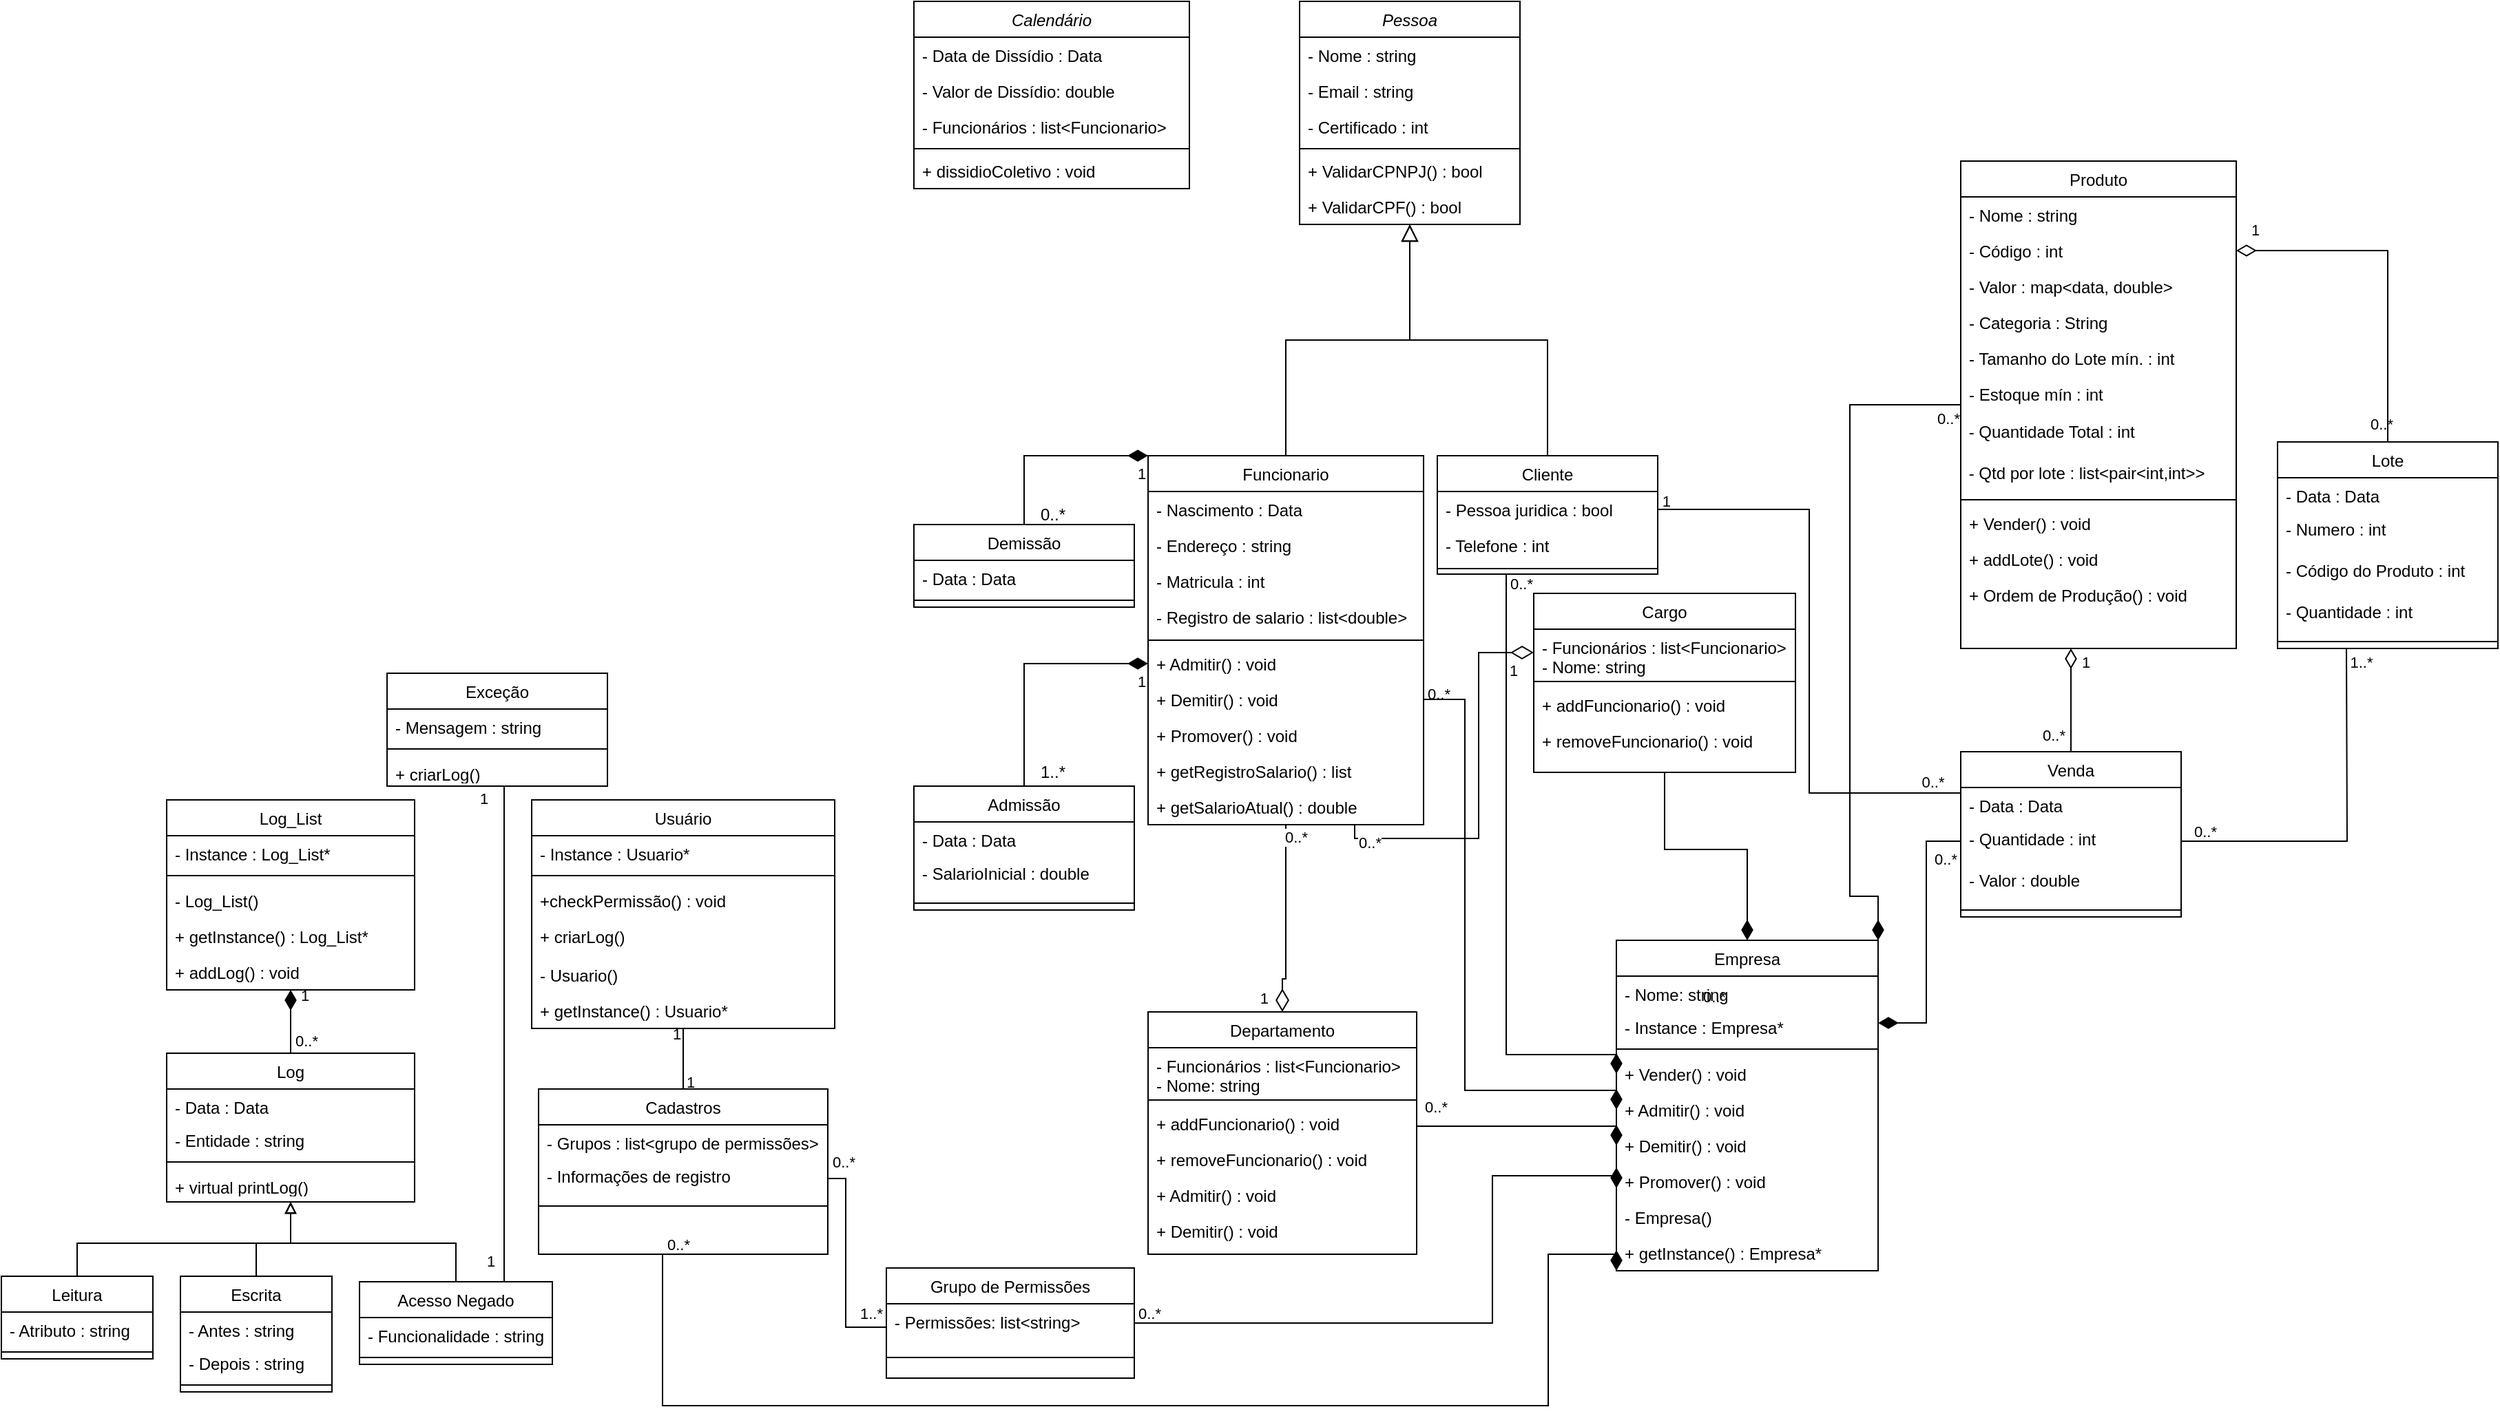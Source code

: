 <mxfile version="20.4.1" type="github">
  <diagram id="C5RBs43oDa-KdzZeNtuy" name="Page-1">
    <mxGraphModel dx="1173" dy="635" grid="1" gridSize="10" guides="1" tooltips="1" connect="1" arrows="1" fold="1" page="1" pageScale="1" pageWidth="1900" pageHeight="1169" math="0" shadow="0">
      <root>
        <mxCell id="WIyWlLk6GJQsqaUBKTNV-0" />
        <mxCell id="WIyWlLk6GJQsqaUBKTNV-1" parent="WIyWlLk6GJQsqaUBKTNV-0" />
        <mxCell id="oOCzSW_UTQTpbfUNsKzi-25" value="Pessoa" style="swimlane;fontStyle=2;align=center;verticalAlign=top;childLayout=stackLayout;horizontal=1;startSize=26;horizontalStack=0;resizeParent=1;resizeLast=0;collapsible=1;marginBottom=0;rounded=0;shadow=0;strokeWidth=1;" parent="WIyWlLk6GJQsqaUBKTNV-1" vertex="1">
          <mxGeometry x="952.5" y="50" width="160" height="162" as="geometry">
            <mxRectangle x="230" y="140" width="160" height="26" as="alternateBounds" />
          </mxGeometry>
        </mxCell>
        <mxCell id="oOCzSW_UTQTpbfUNsKzi-26" value="- Nome : string" style="text;align=left;verticalAlign=top;spacingLeft=4;spacingRight=4;overflow=hidden;rotatable=0;points=[[0,0.5],[1,0.5]];portConstraint=eastwest;" parent="oOCzSW_UTQTpbfUNsKzi-25" vertex="1">
          <mxGeometry y="26" width="160" height="26" as="geometry" />
        </mxCell>
        <mxCell id="oOCzSW_UTQTpbfUNsKzi-27" value="- Email : string" style="text;align=left;verticalAlign=top;spacingLeft=4;spacingRight=4;overflow=hidden;rotatable=0;points=[[0,0.5],[1,0.5]];portConstraint=eastwest;rounded=0;shadow=0;html=0;" parent="oOCzSW_UTQTpbfUNsKzi-25" vertex="1">
          <mxGeometry y="52" width="160" height="26" as="geometry" />
        </mxCell>
        <mxCell id="oOCzSW_UTQTpbfUNsKzi-50" value="- Certificado : int" style="text;align=left;verticalAlign=top;spacingLeft=4;spacingRight=4;overflow=hidden;rotatable=0;points=[[0,0.5],[1,0.5]];portConstraint=eastwest;rounded=0;shadow=0;html=0;" parent="oOCzSW_UTQTpbfUNsKzi-25" vertex="1">
          <mxGeometry y="78" width="160" height="26" as="geometry" />
        </mxCell>
        <mxCell id="oOCzSW_UTQTpbfUNsKzi-29" value="" style="line;html=1;strokeWidth=1;align=left;verticalAlign=middle;spacingTop=-1;spacingLeft=3;spacingRight=3;rotatable=0;labelPosition=right;points=[];portConstraint=eastwest;" parent="oOCzSW_UTQTpbfUNsKzi-25" vertex="1">
          <mxGeometry y="104" width="160" height="6" as="geometry" />
        </mxCell>
        <mxCell id="RAF2JQtJSOFyqMOcKw4j-1" value="+ ValidarCPNPJ() : bool" style="text;align=left;verticalAlign=top;spacingLeft=4;spacingRight=4;overflow=hidden;rotatable=0;points=[[0,0.5],[1,0.5]];portConstraint=eastwest;rounded=0;shadow=0;html=0;" parent="oOCzSW_UTQTpbfUNsKzi-25" vertex="1">
          <mxGeometry y="110" width="160" height="26" as="geometry" />
        </mxCell>
        <mxCell id="RAF2JQtJSOFyqMOcKw4j-0" value="+ ValidarCPF() : bool" style="text;align=left;verticalAlign=top;spacingLeft=4;spacingRight=4;overflow=hidden;rotatable=0;points=[[0,0.5],[1,0.5]];portConstraint=eastwest;rounded=0;shadow=0;html=0;" parent="oOCzSW_UTQTpbfUNsKzi-25" vertex="1">
          <mxGeometry y="136" width="160" height="26" as="geometry" />
        </mxCell>
        <mxCell id="oOCzSW_UTQTpbfUNsKzi-30" value="Funcionario" style="swimlane;fontStyle=0;align=center;verticalAlign=top;childLayout=stackLayout;horizontal=1;startSize=26;horizontalStack=0;resizeParent=1;resizeLast=0;collapsible=1;marginBottom=0;rounded=0;shadow=0;strokeWidth=1;" parent="WIyWlLk6GJQsqaUBKTNV-1" vertex="1">
          <mxGeometry x="842.5" y="380" width="200" height="268" as="geometry">
            <mxRectangle x="130" y="380" width="160" height="26" as="alternateBounds" />
          </mxGeometry>
        </mxCell>
        <mxCell id="oOCzSW_UTQTpbfUNsKzi-31" value="- Nascimento : Data" style="text;align=left;verticalAlign=top;spacingLeft=4;spacingRight=4;overflow=hidden;rotatable=0;points=[[0,0.5],[1,0.5]];portConstraint=eastwest;" parent="oOCzSW_UTQTpbfUNsKzi-30" vertex="1">
          <mxGeometry y="26" width="200" height="26" as="geometry" />
        </mxCell>
        <mxCell id="oOCzSW_UTQTpbfUNsKzi-32" value="- Endereço : string" style="text;align=left;verticalAlign=top;spacingLeft=4;spacingRight=4;overflow=hidden;rotatable=0;points=[[0,0.5],[1,0.5]];portConstraint=eastwest;rounded=0;shadow=0;html=0;" parent="oOCzSW_UTQTpbfUNsKzi-30" vertex="1">
          <mxGeometry y="52" width="200" height="26" as="geometry" />
        </mxCell>
        <mxCell id="oOCzSW_UTQTpbfUNsKzi-33" value="- Matricula : int" style="text;align=left;verticalAlign=top;spacingLeft=4;spacingRight=4;overflow=hidden;rotatable=0;points=[[0,0.5],[1,0.5]];portConstraint=eastwest;rounded=0;shadow=0;html=0;" parent="oOCzSW_UTQTpbfUNsKzi-30" vertex="1">
          <mxGeometry y="78" width="200" height="26" as="geometry" />
        </mxCell>
        <mxCell id="oOCzSW_UTQTpbfUNsKzi-34" value="- Registro de salario : list&lt;double&gt;" style="text;align=left;verticalAlign=top;spacingLeft=4;spacingRight=4;overflow=hidden;rotatable=0;points=[[0,0.5],[1,0.5]];portConstraint=eastwest;fontStyle=0" parent="oOCzSW_UTQTpbfUNsKzi-30" vertex="1">
          <mxGeometry y="104" width="200" height="26" as="geometry" />
        </mxCell>
        <mxCell id="oOCzSW_UTQTpbfUNsKzi-35" value="" style="line;html=1;strokeWidth=1;align=left;verticalAlign=middle;spacingTop=-1;spacingLeft=3;spacingRight=3;rotatable=0;labelPosition=right;points=[];portConstraint=eastwest;" parent="oOCzSW_UTQTpbfUNsKzi-30" vertex="1">
          <mxGeometry y="130" width="200" height="8" as="geometry" />
        </mxCell>
        <mxCell id="RAF2JQtJSOFyqMOcKw4j-2" value="+ Admitir() : void" style="text;align=left;verticalAlign=top;spacingLeft=4;spacingRight=4;overflow=hidden;rotatable=0;points=[[0,0.5],[1,0.5]];portConstraint=eastwest;" parent="oOCzSW_UTQTpbfUNsKzi-30" vertex="1">
          <mxGeometry y="138" width="200" height="26" as="geometry" />
        </mxCell>
        <mxCell id="RAF2JQtJSOFyqMOcKw4j-3" value="+ Demitir() : void" style="text;align=left;verticalAlign=top;spacingLeft=4;spacingRight=4;overflow=hidden;rotatable=0;points=[[0,0.5],[1,0.5]];portConstraint=eastwest;rounded=0;shadow=0;html=0;" parent="oOCzSW_UTQTpbfUNsKzi-30" vertex="1">
          <mxGeometry y="164" width="200" height="26" as="geometry" />
        </mxCell>
        <mxCell id="RAF2JQtJSOFyqMOcKw4j-4" value="+ Promover() : void" style="text;align=left;verticalAlign=top;spacingLeft=4;spacingRight=4;overflow=hidden;rotatable=0;points=[[0,0.5],[1,0.5]];portConstraint=eastwest;rounded=0;shadow=0;html=0;" parent="oOCzSW_UTQTpbfUNsKzi-30" vertex="1">
          <mxGeometry y="190" width="200" height="26" as="geometry" />
        </mxCell>
        <mxCell id="RAF2JQtJSOFyqMOcKw4j-6" value="+ getRegistroSalario() : list" style="text;align=left;verticalAlign=top;spacingLeft=4;spacingRight=4;overflow=hidden;rotatable=0;points=[[0,0.5],[1,0.5]];portConstraint=eastwest;fontStyle=0" parent="oOCzSW_UTQTpbfUNsKzi-30" vertex="1">
          <mxGeometry y="216" width="200" height="26" as="geometry" />
        </mxCell>
        <mxCell id="RAF2JQtJSOFyqMOcKw4j-5" value="+ getSalarioAtual() : double" style="text;align=left;verticalAlign=top;spacingLeft=4;spacingRight=4;overflow=hidden;rotatable=0;points=[[0,0.5],[1,0.5]];portConstraint=eastwest;fontStyle=0" parent="oOCzSW_UTQTpbfUNsKzi-30" vertex="1">
          <mxGeometry y="242" width="200" height="26" as="geometry" />
        </mxCell>
        <mxCell id="oOCzSW_UTQTpbfUNsKzi-36" value="" style="endArrow=block;endSize=10;endFill=0;shadow=0;strokeWidth=1;rounded=0;edgeStyle=elbowEdgeStyle;elbow=vertical;" parent="WIyWlLk6GJQsqaUBKTNV-1" source="oOCzSW_UTQTpbfUNsKzi-30" target="oOCzSW_UTQTpbfUNsKzi-25" edge="1">
          <mxGeometry width="160" relative="1" as="geometry">
            <mxPoint x="922.5" y="223" as="sourcePoint" />
            <mxPoint x="922.5" y="223" as="targetPoint" />
          </mxGeometry>
        </mxCell>
        <mxCell id="QEdlRoliwSxRggkisAc3-16" style="edgeStyle=orthogonalEdgeStyle;rounded=0;orthogonalLoop=1;jettySize=auto;html=1;endArrow=diamondThin;endFill=1;startSize=0;endSize=12;entryX=0;entryY=0.5;entryDx=0;entryDy=0;" parent="WIyWlLk6GJQsqaUBKTNV-1" source="oOCzSW_UTQTpbfUNsKzi-37" target="QEdlRoliwSxRggkisAc3-58" edge="1">
          <mxGeometry relative="1" as="geometry">
            <mxPoint x="1132.5" y="880" as="targetPoint" />
            <Array as="points">
              <mxPoint x="1102.5" y="815" />
            </Array>
          </mxGeometry>
        </mxCell>
        <mxCell id="oOCzSW_UTQTpbfUNsKzi-37" value="Cliente" style="swimlane;fontStyle=0;align=center;verticalAlign=top;childLayout=stackLayout;horizontal=1;startSize=26;horizontalStack=0;resizeParent=1;resizeLast=0;collapsible=1;marginBottom=0;rounded=0;shadow=0;strokeWidth=1;" parent="WIyWlLk6GJQsqaUBKTNV-1" vertex="1">
          <mxGeometry x="1052.5" y="380" width="160" height="86" as="geometry">
            <mxRectangle x="340" y="380" width="170" height="26" as="alternateBounds" />
          </mxGeometry>
        </mxCell>
        <mxCell id="oOCzSW_UTQTpbfUNsKzi-38" value="- Pessoa juridica : bool" style="text;align=left;verticalAlign=top;spacingLeft=4;spacingRight=4;overflow=hidden;rotatable=0;points=[[0,0.5],[1,0.5]];portConstraint=eastwest;" parent="oOCzSW_UTQTpbfUNsKzi-37" vertex="1">
          <mxGeometry y="26" width="160" height="26" as="geometry" />
        </mxCell>
        <mxCell id="oOCzSW_UTQTpbfUNsKzi-39" value="- Telefone : int" style="text;align=left;verticalAlign=top;spacingLeft=4;spacingRight=4;overflow=hidden;rotatable=0;points=[[0,0.5],[1,0.5]];portConstraint=eastwest;" parent="oOCzSW_UTQTpbfUNsKzi-37" vertex="1">
          <mxGeometry y="52" width="160" height="26" as="geometry" />
        </mxCell>
        <mxCell id="oOCzSW_UTQTpbfUNsKzi-40" value="" style="line;html=1;strokeWidth=1;align=left;verticalAlign=middle;spacingTop=-1;spacingLeft=3;spacingRight=3;rotatable=0;labelPosition=right;points=[];portConstraint=eastwest;" parent="oOCzSW_UTQTpbfUNsKzi-37" vertex="1">
          <mxGeometry y="78" width="160" height="8" as="geometry" />
        </mxCell>
        <mxCell id="oOCzSW_UTQTpbfUNsKzi-41" value="" style="endArrow=block;endSize=10;endFill=0;shadow=0;strokeWidth=1;rounded=0;edgeStyle=elbowEdgeStyle;elbow=vertical;" parent="WIyWlLk6GJQsqaUBKTNV-1" source="oOCzSW_UTQTpbfUNsKzi-37" target="oOCzSW_UTQTpbfUNsKzi-25" edge="1">
          <mxGeometry width="160" relative="1" as="geometry">
            <mxPoint x="932.5" y="393" as="sourcePoint" />
            <mxPoint x="1032.5" y="291" as="targetPoint" />
          </mxGeometry>
        </mxCell>
        <mxCell id="QEdlRoliwSxRggkisAc3-12" style="edgeStyle=orthogonalEdgeStyle;rounded=0;orthogonalLoop=1;jettySize=auto;html=1;entryX=0;entryY=0.5;entryDx=0;entryDy=0;endArrow=diamondThin;endFill=1;endSize=12;" parent="WIyWlLk6GJQsqaUBKTNV-1" source="oOCzSW_UTQTpbfUNsKzi-42" target="QEdlRoliwSxRggkisAc3-44" edge="1">
          <mxGeometry relative="1" as="geometry">
            <mxPoint x="1132.5" y="849" as="targetPoint" />
            <Array as="points">
              <mxPoint x="1082.5" y="867" />
              <mxPoint x="1082.5" y="867" />
            </Array>
          </mxGeometry>
        </mxCell>
        <mxCell id="oOCzSW_UTQTpbfUNsKzi-42" value="Departamento" style="swimlane;fontStyle=0;align=center;verticalAlign=top;childLayout=stackLayout;horizontal=1;startSize=26;horizontalStack=0;resizeParent=1;resizeLast=0;collapsible=1;marginBottom=0;rounded=0;shadow=0;strokeWidth=1;" parent="WIyWlLk6GJQsqaUBKTNV-1" vertex="1">
          <mxGeometry x="842.5" y="784" width="195" height="176" as="geometry">
            <mxRectangle x="550" y="140" width="160" height="26" as="alternateBounds" />
          </mxGeometry>
        </mxCell>
        <mxCell id="oOCzSW_UTQTpbfUNsKzi-43" value="- Funcionários : list&lt;Funcionario&gt;&#xa;- Nome: string" style="text;align=left;verticalAlign=top;spacingLeft=4;spacingRight=4;overflow=hidden;rotatable=0;points=[[0,0.5],[1,0.5]];portConstraint=eastwest;" parent="oOCzSW_UTQTpbfUNsKzi-42" vertex="1">
          <mxGeometry y="26" width="195" height="34" as="geometry" />
        </mxCell>
        <mxCell id="oOCzSW_UTQTpbfUNsKzi-44" value="" style="line;html=1;strokeWidth=1;align=left;verticalAlign=middle;spacingTop=-1;spacingLeft=3;spacingRight=3;rotatable=0;labelPosition=right;points=[];portConstraint=eastwest;" parent="oOCzSW_UTQTpbfUNsKzi-42" vertex="1">
          <mxGeometry y="60" width="195" height="8" as="geometry" />
        </mxCell>
        <mxCell id="RAF2JQtJSOFyqMOcKw4j-21" value="+ addFuncionario() : void" style="text;align=left;verticalAlign=top;spacingLeft=4;spacingRight=4;overflow=hidden;rotatable=0;points=[[0,0.5],[1,0.5]];portConstraint=eastwest;" parent="oOCzSW_UTQTpbfUNsKzi-42" vertex="1">
          <mxGeometry y="68" width="195" height="26" as="geometry" />
        </mxCell>
        <mxCell id="RAF2JQtJSOFyqMOcKw4j-22" value="+ removeFuncionario() : void" style="text;align=left;verticalAlign=top;spacingLeft=4;spacingRight=4;overflow=hidden;rotatable=0;points=[[0,0.5],[1,0.5]];portConstraint=eastwest;" parent="oOCzSW_UTQTpbfUNsKzi-42" vertex="1">
          <mxGeometry y="94" width="195" height="26" as="geometry" />
        </mxCell>
        <mxCell id="QEdlRoliwSxRggkisAc3-47" value="+ Admitir() : void" style="text;align=left;verticalAlign=top;spacingLeft=4;spacingRight=4;overflow=hidden;rotatable=0;points=[[0,0.5],[1,0.5]];portConstraint=eastwest;" parent="oOCzSW_UTQTpbfUNsKzi-42" vertex="1">
          <mxGeometry y="120" width="195" height="26" as="geometry" />
        </mxCell>
        <mxCell id="QEdlRoliwSxRggkisAc3-46" value="+ Demitir() : void" style="text;align=left;verticalAlign=top;spacingLeft=4;spacingRight=4;overflow=hidden;rotatable=0;points=[[0,0.5],[1,0.5]];portConstraint=eastwest;rounded=0;shadow=0;html=0;" parent="oOCzSW_UTQTpbfUNsKzi-42" vertex="1">
          <mxGeometry y="146" width="195" height="26" as="geometry" />
        </mxCell>
        <mxCell id="QEdlRoliwSxRggkisAc3-13" style="edgeStyle=orthogonalEdgeStyle;rounded=0;orthogonalLoop=1;jettySize=auto;html=1;entryX=0.5;entryY=0;entryDx=0;entryDy=0;endArrow=diamondThin;endFill=1;startSize=1;endSize=12;" parent="WIyWlLk6GJQsqaUBKTNV-1" source="oOCzSW_UTQTpbfUNsKzi-46" target="QEdlRoliwSxRggkisAc3-0" edge="1">
          <mxGeometry relative="1" as="geometry" />
        </mxCell>
        <mxCell id="oOCzSW_UTQTpbfUNsKzi-46" value="Cargo" style="swimlane;fontStyle=0;align=center;verticalAlign=top;childLayout=stackLayout;horizontal=1;startSize=26;horizontalStack=0;resizeParent=1;resizeLast=0;collapsible=1;marginBottom=0;rounded=0;shadow=0;strokeWidth=1;" parent="WIyWlLk6GJQsqaUBKTNV-1" vertex="1">
          <mxGeometry x="1122.5" y="480" width="190" height="130" as="geometry">
            <mxRectangle x="550" y="140" width="160" height="26" as="alternateBounds" />
          </mxGeometry>
        </mxCell>
        <mxCell id="oOCzSW_UTQTpbfUNsKzi-47" value="- Funcionários : list&lt;Funcionario&gt;&#xa;- Nome: string" style="text;align=left;verticalAlign=top;spacingLeft=4;spacingRight=4;overflow=hidden;rotatable=0;points=[[0,0.5],[1,0.5]];portConstraint=eastwest;" parent="oOCzSW_UTQTpbfUNsKzi-46" vertex="1">
          <mxGeometry y="26" width="190" height="34" as="geometry" />
        </mxCell>
        <mxCell id="oOCzSW_UTQTpbfUNsKzi-48" value="" style="line;html=1;strokeWidth=1;align=left;verticalAlign=middle;spacingTop=-1;spacingLeft=3;spacingRight=3;rotatable=0;labelPosition=right;points=[];portConstraint=eastwest;" parent="oOCzSW_UTQTpbfUNsKzi-46" vertex="1">
          <mxGeometry y="60" width="190" height="8" as="geometry" />
        </mxCell>
        <mxCell id="RAF2JQtJSOFyqMOcKw4j-23" value="+ addFuncionario() : void" style="text;align=left;verticalAlign=top;spacingLeft=4;spacingRight=4;overflow=hidden;rotatable=0;points=[[0,0.5],[1,0.5]];portConstraint=eastwest;" parent="oOCzSW_UTQTpbfUNsKzi-46" vertex="1">
          <mxGeometry y="68" width="190" height="26" as="geometry" />
        </mxCell>
        <mxCell id="RAF2JQtJSOFyqMOcKw4j-24" value="+ removeFuncionario() : void" style="text;align=left;verticalAlign=top;spacingLeft=4;spacingRight=4;overflow=hidden;rotatable=0;points=[[0,0.5],[1,0.5]];portConstraint=eastwest;" parent="oOCzSW_UTQTpbfUNsKzi-46" vertex="1">
          <mxGeometry y="94" width="190" height="26" as="geometry" />
        </mxCell>
        <mxCell id="oOCzSW_UTQTpbfUNsKzi-55" value="" style="endArrow=none;html=1;endSize=12;startArrow=diamondThin;startSize=14;startFill=0;edgeStyle=orthogonalEdgeStyle;rounded=0;exitX=0;exitY=0.5;exitDx=0;exitDy=0;entryX=0.75;entryY=1;entryDx=0;entryDy=0;endFill=0;" parent="WIyWlLk6GJQsqaUBKTNV-1" source="oOCzSW_UTQTpbfUNsKzi-47" target="oOCzSW_UTQTpbfUNsKzi-30" edge="1">
          <mxGeometry relative="1" as="geometry">
            <mxPoint x="1032.5" y="660" as="sourcePoint" />
            <mxPoint x="1012.5" y="550" as="targetPoint" />
          </mxGeometry>
        </mxCell>
        <mxCell id="oOCzSW_UTQTpbfUNsKzi-56" value="1" style="edgeLabel;resizable=0;html=1;align=left;verticalAlign=top;" parent="oOCzSW_UTQTpbfUNsKzi-55" connectable="0" vertex="1">
          <mxGeometry x="-1" relative="1" as="geometry">
            <mxPoint x="-20" as="offset" />
          </mxGeometry>
        </mxCell>
        <mxCell id="oOCzSW_UTQTpbfUNsKzi-57" value="0..*" style="edgeLabel;resizable=0;html=1;align=right;verticalAlign=top;" parent="oOCzSW_UTQTpbfUNsKzi-55" connectable="0" vertex="1">
          <mxGeometry x="1" relative="1" as="geometry">
            <mxPoint x="20" as="offset" />
          </mxGeometry>
        </mxCell>
        <mxCell id="4qoAJS4f5IXlfI-FcJuV-49" value="1" style="edgeLabel;resizable=0;html=1;align=right;verticalAlign=top;" parent="oOCzSW_UTQTpbfUNsKzi-55" connectable="0" vertex="1">
          <mxGeometry x="1" relative="1" as="geometry">
            <mxPoint x="230" y="-248" as="offset" />
          </mxGeometry>
        </mxCell>
        <mxCell id="QEdlRoliwSxRggkisAc3-17" value="0..*" style="edgeLabel;resizable=0;html=1;align=right;verticalAlign=top;" parent="oOCzSW_UTQTpbfUNsKzi-55" connectable="0" vertex="1">
          <mxGeometry x="1" relative="1" as="geometry">
            <mxPoint x="130" y="-188" as="offset" />
          </mxGeometry>
        </mxCell>
        <mxCell id="QEdlRoliwSxRggkisAc3-18" value="0..*" style="edgeLabel;resizable=0;html=1;align=right;verticalAlign=top;" parent="oOCzSW_UTQTpbfUNsKzi-55" connectable="0" vertex="1">
          <mxGeometry x="1" relative="1" as="geometry">
            <mxPoint x="438" y="12" as="offset" />
          </mxGeometry>
        </mxCell>
        <mxCell id="QEdlRoliwSxRggkisAc3-19" value="0..*" style="edgeLabel;resizable=0;html=1;align=right;verticalAlign=top;" parent="oOCzSW_UTQTpbfUNsKzi-55" connectable="0" vertex="1">
          <mxGeometry x="1" relative="1" as="geometry">
            <mxPoint x="440" y="-308" as="offset" />
          </mxGeometry>
        </mxCell>
        <mxCell id="QEdlRoliwSxRggkisAc3-20" value="0..*" style="edgeLabel;resizable=0;html=1;align=right;verticalAlign=top;" parent="oOCzSW_UTQTpbfUNsKzi-55" connectable="0" vertex="1">
          <mxGeometry x="1" relative="1" as="geometry">
            <mxPoint x="270" y="112" as="offset" />
          </mxGeometry>
        </mxCell>
        <mxCell id="QEdlRoliwSxRggkisAc3-21" value="0..*" style="edgeLabel;resizable=0;html=1;align=right;verticalAlign=top;" parent="oOCzSW_UTQTpbfUNsKzi-55" connectable="0" vertex="1">
          <mxGeometry x="1" relative="1" as="geometry">
            <mxPoint x="68" y="192" as="offset" />
          </mxGeometry>
        </mxCell>
        <mxCell id="QEdlRoliwSxRggkisAc3-49" value="0..*" style="edgeLabel;resizable=0;html=1;align=right;verticalAlign=top;" parent="oOCzSW_UTQTpbfUNsKzi-55" connectable="0" vertex="1">
          <mxGeometry x="1" relative="1" as="geometry">
            <mxPoint x="-140" y="342" as="offset" />
          </mxGeometry>
        </mxCell>
        <mxCell id="QEdlRoliwSxRggkisAc3-50" value="1..*" style="edgeLabel;resizable=0;html=1;align=right;verticalAlign=top;" parent="oOCzSW_UTQTpbfUNsKzi-55" connectable="0" vertex="1">
          <mxGeometry x="1" relative="1" as="geometry">
            <mxPoint x="-342" y="342" as="offset" />
          </mxGeometry>
        </mxCell>
        <mxCell id="QEdlRoliwSxRggkisAc3-51" value="0..*" style="edgeLabel;resizable=0;html=1;align=right;verticalAlign=top;" parent="oOCzSW_UTQTpbfUNsKzi-55" connectable="0" vertex="1">
          <mxGeometry x="1" relative="1" as="geometry">
            <mxPoint x="-482" y="292" as="offset" />
          </mxGeometry>
        </mxCell>
        <mxCell id="QEdlRoliwSxRggkisAc3-56" value="0..*" style="edgeLabel;resizable=0;html=1;align=right;verticalAlign=top;" parent="oOCzSW_UTQTpbfUNsKzi-55" connectable="0" vertex="1">
          <mxGeometry x="1" relative="1" as="geometry">
            <mxPoint x="-362" y="232" as="offset" />
          </mxGeometry>
        </mxCell>
        <mxCell id="oLHwqm6MAmRIhUtxEYDU-0" value="0..*" style="edgeLabel;resizable=0;html=1;align=right;verticalAlign=top;" parent="oOCzSW_UTQTpbfUNsKzi-55" connectable="0" vertex="1">
          <mxGeometry x="1" relative="1" as="geometry">
            <mxPoint x="70" y="-108" as="offset" />
          </mxGeometry>
        </mxCell>
        <mxCell id="zGkXYQqygLCUayVq4Tud-6" value="0..*" style="edgeLabel;resizable=0;html=1;align=right;verticalAlign=top;" parent="oOCzSW_UTQTpbfUNsKzi-55" connectable="0" vertex="1">
          <mxGeometry x="1" relative="1" as="geometry">
            <mxPoint x="-752" y="144" as="offset" />
          </mxGeometry>
        </mxCell>
        <mxCell id="oOCzSW_UTQTpbfUNsKzi-61" value="" style="endArrow=none;html=1;endSize=12;startArrow=diamondThin;startSize=14;startFill=0;edgeStyle=orthogonalEdgeStyle;rounded=0;entryX=0.5;entryY=1;entryDx=0;entryDy=0;exitX=0.5;exitY=0;exitDx=0;exitDy=0;endFill=0;" parent="WIyWlLk6GJQsqaUBKTNV-1" source="oOCzSW_UTQTpbfUNsKzi-42" target="oOCzSW_UTQTpbfUNsKzi-30" edge="1">
          <mxGeometry x="0.077" y="100" relative="1" as="geometry">
            <mxPoint x="952.5" y="780" as="sourcePoint" />
            <mxPoint x="1202.5" y="420" as="targetPoint" />
            <mxPoint as="offset" />
            <Array as="points">
              <mxPoint x="939.5" y="760" />
              <mxPoint x="942.5" y="760" />
            </Array>
          </mxGeometry>
        </mxCell>
        <mxCell id="oOCzSW_UTQTpbfUNsKzi-62" value="0..*" style="edgeLabel;resizable=0;html=1;align=left;verticalAlign=top;" parent="oOCzSW_UTQTpbfUNsKzi-61" connectable="0" vertex="1">
          <mxGeometry x="-1" relative="1" as="geometry">
            <mxPoint y="-140" as="offset" />
          </mxGeometry>
        </mxCell>
        <mxCell id="oOCzSW_UTQTpbfUNsKzi-63" value="1" style="edgeLabel;resizable=0;html=1;align=right;verticalAlign=top;" parent="oOCzSW_UTQTpbfUNsKzi-61" connectable="0" vertex="1">
          <mxGeometry x="1" relative="1" as="geometry">
            <mxPoint x="-12" y="113" as="offset" />
          </mxGeometry>
        </mxCell>
        <mxCell id="4qoAJS4f5IXlfI-FcJuV-54" value="0..*" style="edgeLabel;resizable=0;html=1;align=left;verticalAlign=top;" parent="oOCzSW_UTQTpbfUNsKzi-61" connectable="0" vertex="1">
          <mxGeometry x="-1" relative="1" as="geometry">
            <mxPoint x="550" y="-214" as="offset" />
          </mxGeometry>
        </mxCell>
        <mxCell id="4qoAJS4f5IXlfI-FcJuV-55" value="0..*" style="edgeLabel;resizable=0;html=1;align=left;verticalAlign=top;" parent="oOCzSW_UTQTpbfUNsKzi-61" connectable="0" vertex="1">
          <mxGeometry x="-1" relative="1" as="geometry">
            <mxPoint x="660" y="-144" as="offset" />
          </mxGeometry>
        </mxCell>
        <mxCell id="4qoAJS4f5IXlfI-FcJuV-56" value="0..*" style="edgeLabel;resizable=0;html=1;align=left;verticalAlign=top;" parent="oOCzSW_UTQTpbfUNsKzi-61" connectable="0" vertex="1">
          <mxGeometry x="-1" relative="1" as="geometry">
            <mxPoint x="788" y="-440" as="offset" />
          </mxGeometry>
        </mxCell>
        <mxCell id="RAF2JQtJSOFyqMOcKw4j-7" value="" style="endArrow=diamondThin;html=1;startArrow=none;startFill=0;edgeStyle=orthogonalEdgeStyle;rounded=0;entryX=0;entryY=0.5;entryDx=0;entryDy=0;exitX=0.5;exitY=0;exitDx=0;exitDy=0;endFill=1;endSize=12;" parent="WIyWlLk6GJQsqaUBKTNV-1" source="RAF2JQtJSOFyqMOcKw4j-9" target="RAF2JQtJSOFyqMOcKw4j-2" edge="1">
          <mxGeometry x="0.077" y="100" relative="1" as="geometry">
            <mxPoint x="692.5" y="580" as="sourcePoint" />
            <mxPoint x="842.5" y="520" as="targetPoint" />
            <mxPoint as="offset" />
            <Array as="points">
              <mxPoint x="752.5" y="531" />
            </Array>
          </mxGeometry>
        </mxCell>
        <mxCell id="RAF2JQtJSOFyqMOcKw4j-8" value="1" style="edgeLabel;resizable=0;html=1;align=left;verticalAlign=top;" parent="RAF2JQtJSOFyqMOcKw4j-7" connectable="0" vertex="1">
          <mxGeometry x="-1" relative="1" as="geometry">
            <mxPoint x="80" y="-89" as="offset" />
          </mxGeometry>
        </mxCell>
        <mxCell id="RAF2JQtJSOFyqMOcKw4j-9" value="Admissão" style="swimlane;fontStyle=0;align=center;verticalAlign=top;childLayout=stackLayout;horizontal=1;startSize=26;horizontalStack=0;resizeParent=1;resizeLast=0;collapsible=1;marginBottom=0;rounded=0;shadow=0;strokeWidth=1;" parent="WIyWlLk6GJQsqaUBKTNV-1" vertex="1">
          <mxGeometry x="672.5" y="620" width="160" height="90" as="geometry">
            <mxRectangle x="550" y="140" width="160" height="26" as="alternateBounds" />
          </mxGeometry>
        </mxCell>
        <mxCell id="RAF2JQtJSOFyqMOcKw4j-10" value="- Data : Data" style="text;align=left;verticalAlign=top;spacingLeft=4;spacingRight=4;overflow=hidden;rotatable=0;points=[[0,0.5],[1,0.5]];portConstraint=eastwest;" parent="RAF2JQtJSOFyqMOcKw4j-9" vertex="1">
          <mxGeometry y="26" width="160" height="24" as="geometry" />
        </mxCell>
        <mxCell id="RAF2JQtJSOFyqMOcKw4j-27" value="- SalarioInicial : double" style="text;align=left;verticalAlign=top;spacingLeft=4;spacingRight=4;overflow=hidden;rotatable=0;points=[[0,0.5],[1,0.5]];portConstraint=eastwest;" parent="RAF2JQtJSOFyqMOcKw4j-9" vertex="1">
          <mxGeometry y="50" width="160" height="30" as="geometry" />
        </mxCell>
        <mxCell id="RAF2JQtJSOFyqMOcKw4j-11" value="" style="line;html=1;strokeWidth=1;align=left;verticalAlign=middle;spacingTop=-1;spacingLeft=3;spacingRight=3;rotatable=0;labelPosition=right;points=[];portConstraint=eastwest;" parent="RAF2JQtJSOFyqMOcKw4j-9" vertex="1">
          <mxGeometry y="80" width="160" height="10" as="geometry" />
        </mxCell>
        <mxCell id="RAF2JQtJSOFyqMOcKw4j-14" value="1..*" style="text;html=1;align=center;verticalAlign=middle;resizable=0;points=[];autosize=1;strokeColor=none;fillColor=none;" parent="WIyWlLk6GJQsqaUBKTNV-1" vertex="1">
          <mxGeometry x="752.5" y="595" width="40" height="30" as="geometry" />
        </mxCell>
        <mxCell id="RAF2JQtJSOFyqMOcKw4j-15" value="Demissão" style="swimlane;fontStyle=0;align=center;verticalAlign=top;childLayout=stackLayout;horizontal=1;startSize=26;horizontalStack=0;resizeParent=1;resizeLast=0;collapsible=1;marginBottom=0;rounded=0;shadow=0;strokeWidth=1;" parent="WIyWlLk6GJQsqaUBKTNV-1" vertex="1">
          <mxGeometry x="672.5" y="430" width="160" height="60" as="geometry">
            <mxRectangle x="550" y="140" width="160" height="26" as="alternateBounds" />
          </mxGeometry>
        </mxCell>
        <mxCell id="RAF2JQtJSOFyqMOcKw4j-16" value="- Data : Data" style="text;align=left;verticalAlign=top;spacingLeft=4;spacingRight=4;overflow=hidden;rotatable=0;points=[[0,0.5],[1,0.5]];portConstraint=eastwest;" parent="RAF2JQtJSOFyqMOcKw4j-15" vertex="1">
          <mxGeometry y="26" width="160" height="24" as="geometry" />
        </mxCell>
        <mxCell id="RAF2JQtJSOFyqMOcKw4j-17" value="" style="line;html=1;strokeWidth=1;align=left;verticalAlign=middle;spacingTop=-1;spacingLeft=3;spacingRight=3;rotatable=0;labelPosition=right;points=[];portConstraint=eastwest;" parent="RAF2JQtJSOFyqMOcKw4j-15" vertex="1">
          <mxGeometry y="50" width="160" height="10" as="geometry" />
        </mxCell>
        <mxCell id="RAF2JQtJSOFyqMOcKw4j-18" value="" style="endArrow=diamondThin;html=1;endSize=12;startArrow=none;startSize=14;startFill=0;edgeStyle=orthogonalEdgeStyle;rounded=0;exitX=0.5;exitY=0;exitDx=0;exitDy=0;endFill=1;" parent="WIyWlLk6GJQsqaUBKTNV-1" source="RAF2JQtJSOFyqMOcKw4j-15" edge="1">
          <mxGeometry relative="1" as="geometry">
            <mxPoint x="802.5" y="430" as="sourcePoint" />
            <mxPoint x="842.5" y="380" as="targetPoint" />
            <Array as="points">
              <mxPoint x="752.5" y="380" />
            </Array>
          </mxGeometry>
        </mxCell>
        <mxCell id="RAF2JQtJSOFyqMOcKw4j-19" value="1" style="edgeLabel;resizable=0;html=1;align=left;verticalAlign=top;" parent="RAF2JQtJSOFyqMOcKw4j-18" connectable="0" vertex="1">
          <mxGeometry x="-1" relative="1" as="geometry">
            <mxPoint x="80" y="-50" as="offset" />
          </mxGeometry>
        </mxCell>
        <mxCell id="RAF2JQtJSOFyqMOcKw4j-28" value="Calendário" style="swimlane;fontStyle=2;align=center;verticalAlign=top;childLayout=stackLayout;horizontal=1;startSize=26;horizontalStack=0;resizeParent=1;resizeLast=0;collapsible=1;marginBottom=0;rounded=0;shadow=0;strokeWidth=1;" parent="WIyWlLk6GJQsqaUBKTNV-1" vertex="1">
          <mxGeometry x="672.5" y="50" width="200" height="136" as="geometry">
            <mxRectangle x="230" y="140" width="160" height="26" as="alternateBounds" />
          </mxGeometry>
        </mxCell>
        <mxCell id="RAF2JQtJSOFyqMOcKw4j-29" value="- Data de Dissídio : Data" style="text;align=left;verticalAlign=top;spacingLeft=4;spacingRight=4;overflow=hidden;rotatable=0;points=[[0,0.5],[1,0.5]];portConstraint=eastwest;" parent="RAF2JQtJSOFyqMOcKw4j-28" vertex="1">
          <mxGeometry y="26" width="200" height="26" as="geometry" />
        </mxCell>
        <mxCell id="QEdlRoliwSxRggkisAc3-22" value="- Valor de Dissídio: double" style="text;align=left;verticalAlign=top;spacingLeft=4;spacingRight=4;overflow=hidden;rotatable=0;points=[[0,0.5],[1,0.5]];portConstraint=eastwest;" parent="RAF2JQtJSOFyqMOcKw4j-28" vertex="1">
          <mxGeometry y="52" width="200" height="26" as="geometry" />
        </mxCell>
        <mxCell id="RAF2JQtJSOFyqMOcKw4j-37" value="- Funcionários : list&lt;Funcionario&gt;" style="text;align=left;verticalAlign=top;spacingLeft=4;spacingRight=4;overflow=hidden;rotatable=0;points=[[0,0.5],[1,0.5]];portConstraint=eastwest;" parent="RAF2JQtJSOFyqMOcKw4j-28" vertex="1">
          <mxGeometry y="78" width="200" height="26" as="geometry" />
        </mxCell>
        <mxCell id="RAF2JQtJSOFyqMOcKw4j-32" value="" style="line;html=1;strokeWidth=1;align=left;verticalAlign=middle;spacingTop=-1;spacingLeft=3;spacingRight=3;rotatable=0;labelPosition=right;points=[];portConstraint=eastwest;" parent="RAF2JQtJSOFyqMOcKw4j-28" vertex="1">
          <mxGeometry y="104" width="200" height="6" as="geometry" />
        </mxCell>
        <mxCell id="RAF2JQtJSOFyqMOcKw4j-33" value="+ dissidioColetivo : void" style="text;align=left;verticalAlign=top;spacingLeft=4;spacingRight=4;overflow=hidden;rotatable=0;points=[[0,0.5],[1,0.5]];portConstraint=eastwest;rounded=0;shadow=0;html=0;" parent="RAF2JQtJSOFyqMOcKw4j-28" vertex="1">
          <mxGeometry y="110" width="200" height="26" as="geometry" />
        </mxCell>
        <mxCell id="fGHLAxg98W035_RI9zrS-1" value="0..*" style="text;html=1;align=center;verticalAlign=middle;resizable=0;points=[];autosize=1;strokeColor=none;fillColor=none;" parent="WIyWlLk6GJQsqaUBKTNV-1" vertex="1">
          <mxGeometry x="752.5" y="408" width="40" height="30" as="geometry" />
        </mxCell>
        <mxCell id="QEdlRoliwSxRggkisAc3-14" style="edgeStyle=orthogonalEdgeStyle;rounded=0;orthogonalLoop=1;jettySize=auto;html=1;entryX=1;entryY=0;entryDx=0;entryDy=0;endArrow=diamondThin;endFill=1;startSize=1;endSize=12;" parent="WIyWlLk6GJQsqaUBKTNV-1" source="4qoAJS4f5IXlfI-FcJuV-1" target="QEdlRoliwSxRggkisAc3-0" edge="1">
          <mxGeometry relative="1" as="geometry">
            <Array as="points">
              <mxPoint x="1352" y="343" />
              <mxPoint x="1352" y="700" />
              <mxPoint x="1372" y="700" />
            </Array>
          </mxGeometry>
        </mxCell>
        <mxCell id="4qoAJS4f5IXlfI-FcJuV-1" value="Produto" style="swimlane;fontStyle=0;align=center;verticalAlign=top;childLayout=stackLayout;horizontal=1;startSize=26;horizontalStack=0;resizeParent=1;resizeLast=0;collapsible=1;marginBottom=0;rounded=0;shadow=0;strokeWidth=1;" parent="WIyWlLk6GJQsqaUBKTNV-1" vertex="1">
          <mxGeometry x="1432.5" y="166" width="200" height="354" as="geometry">
            <mxRectangle x="130" y="380" width="160" height="26" as="alternateBounds" />
          </mxGeometry>
        </mxCell>
        <mxCell id="4qoAJS4f5IXlfI-FcJuV-2" value="- Nome : string" style="text;align=left;verticalAlign=top;spacingLeft=4;spacingRight=4;overflow=hidden;rotatable=0;points=[[0,0.5],[1,0.5]];portConstraint=eastwest;" parent="4qoAJS4f5IXlfI-FcJuV-1" vertex="1">
          <mxGeometry y="26" width="200" height="26" as="geometry" />
        </mxCell>
        <mxCell id="4qoAJS4f5IXlfI-FcJuV-3" value="- Código : int" style="text;align=left;verticalAlign=top;spacingLeft=4;spacingRight=4;overflow=hidden;rotatable=0;points=[[0,0.5],[1,0.5]];portConstraint=eastwest;rounded=0;shadow=0;html=0;" parent="4qoAJS4f5IXlfI-FcJuV-1" vertex="1">
          <mxGeometry y="52" width="200" height="26" as="geometry" />
        </mxCell>
        <mxCell id="4qoAJS4f5IXlfI-FcJuV-4" value="- Valor : map&lt;data, double&gt;" style="text;align=left;verticalAlign=top;spacingLeft=4;spacingRight=4;overflow=hidden;rotatable=0;points=[[0,0.5],[1,0.5]];portConstraint=eastwest;rounded=0;shadow=0;html=0;" parent="4qoAJS4f5IXlfI-FcJuV-1" vertex="1">
          <mxGeometry y="78" width="200" height="26" as="geometry" />
        </mxCell>
        <mxCell id="4qoAJS4f5IXlfI-FcJuV-5" value="- Categoria : String" style="text;align=left;verticalAlign=top;spacingLeft=4;spacingRight=4;overflow=hidden;rotatable=0;points=[[0,0.5],[1,0.5]];portConstraint=eastwest;fontStyle=0" parent="4qoAJS4f5IXlfI-FcJuV-1" vertex="1">
          <mxGeometry y="104" width="200" height="26" as="geometry" />
        </mxCell>
        <mxCell id="4qoAJS4f5IXlfI-FcJuV-25" value="- Tamanho do Lote mín. : int" style="text;align=left;verticalAlign=top;spacingLeft=4;spacingRight=4;overflow=hidden;rotatable=0;points=[[0,0.5],[1,0.5]];portConstraint=eastwest;fontStyle=0" parent="4qoAJS4f5IXlfI-FcJuV-1" vertex="1">
          <mxGeometry y="130" width="200" height="26" as="geometry" />
        </mxCell>
        <mxCell id="4qoAJS4f5IXlfI-FcJuV-26" value="- Estoque mín : int" style="text;align=left;verticalAlign=top;spacingLeft=4;spacingRight=4;overflow=hidden;rotatable=0;points=[[0,0.5],[1,0.5]];portConstraint=eastwest;fontStyle=0" parent="4qoAJS4f5IXlfI-FcJuV-1" vertex="1">
          <mxGeometry y="156" width="200" height="26" as="geometry" />
        </mxCell>
        <mxCell id="i1Fe18vsGUUTbD_PkYSo-1" value="&amp;nbsp;- Quantidade Total : int" style="text;html=1;resizable=0;autosize=1;align=left;verticalAlign=middle;points=[];fillColor=none;strokeColor=none;rounded=0;" parent="4qoAJS4f5IXlfI-FcJuV-1" vertex="1">
          <mxGeometry y="182" width="200" height="30" as="geometry" />
        </mxCell>
        <mxCell id="i1Fe18vsGUUTbD_PkYSo-2" value="&amp;nbsp;- Qtd por lote : list&amp;lt;pair&amp;lt;int,int&amp;gt;&amp;gt;" style="text;html=1;resizable=0;autosize=1;align=left;verticalAlign=middle;points=[];fillColor=none;strokeColor=none;rounded=0;" parent="4qoAJS4f5IXlfI-FcJuV-1" vertex="1">
          <mxGeometry y="212" width="200" height="30" as="geometry" />
        </mxCell>
        <mxCell id="4qoAJS4f5IXlfI-FcJuV-6" value="" style="line;html=1;strokeWidth=1;align=left;verticalAlign=middle;spacingTop=-1;spacingLeft=3;spacingRight=3;rotatable=0;labelPosition=right;points=[];portConstraint=eastwest;" parent="4qoAJS4f5IXlfI-FcJuV-1" vertex="1">
          <mxGeometry y="242" width="200" height="8" as="geometry" />
        </mxCell>
        <mxCell id="4qoAJS4f5IXlfI-FcJuV-7" value="+ Vender() : void" style="text;align=left;verticalAlign=top;spacingLeft=4;spacingRight=4;overflow=hidden;rotatable=0;points=[[0,0.5],[1,0.5]];portConstraint=eastwest;" parent="4qoAJS4f5IXlfI-FcJuV-1" vertex="1">
          <mxGeometry y="250" width="200" height="26" as="geometry" />
        </mxCell>
        <mxCell id="4qoAJS4f5IXlfI-FcJuV-8" value="+ addLote() : void" style="text;align=left;verticalAlign=top;spacingLeft=4;spacingRight=4;overflow=hidden;rotatable=0;points=[[0,0.5],[1,0.5]];portConstraint=eastwest;rounded=0;shadow=0;html=0;" parent="4qoAJS4f5IXlfI-FcJuV-1" vertex="1">
          <mxGeometry y="276" width="200" height="26" as="geometry" />
        </mxCell>
        <mxCell id="4qoAJS4f5IXlfI-FcJuV-9" value="+ Ordem de Produção() : void" style="text;align=left;verticalAlign=top;spacingLeft=4;spacingRight=4;overflow=hidden;rotatable=0;points=[[0,0.5],[1,0.5]];portConstraint=eastwest;rounded=0;shadow=0;html=0;" parent="4qoAJS4f5IXlfI-FcJuV-1" vertex="1">
          <mxGeometry y="302" width="200" height="26" as="geometry" />
        </mxCell>
        <mxCell id="4qoAJS4f5IXlfI-FcJuV-50" value="1" style="edgeStyle=orthogonalEdgeStyle;rounded=0;sketch=0;orthogonalLoop=1;jettySize=auto;html=1;shadow=0;strokeColor=default;endArrow=diamondThin;endFill=0;sourcePerimeterSpacing=0;endSize=12;" parent="WIyWlLk6GJQsqaUBKTNV-1" source="4qoAJS4f5IXlfI-FcJuV-27" edge="1">
          <mxGeometry x="0.733" y="-10" relative="1" as="geometry">
            <mxPoint x="1512.5" y="520" as="targetPoint" />
            <mxPoint as="offset" />
          </mxGeometry>
        </mxCell>
        <mxCell id="4qoAJS4f5IXlfI-FcJuV-27" value="Venda" style="swimlane;fontStyle=0;align=center;verticalAlign=top;childLayout=stackLayout;horizontal=1;startSize=26;horizontalStack=0;resizeParent=1;resizeLast=0;collapsible=1;marginBottom=0;rounded=0;shadow=0;strokeWidth=1;" parent="WIyWlLk6GJQsqaUBKTNV-1" vertex="1">
          <mxGeometry x="1432.5" y="595" width="160" height="120" as="geometry">
            <mxRectangle x="550" y="140" width="160" height="26" as="alternateBounds" />
          </mxGeometry>
        </mxCell>
        <mxCell id="4qoAJS4f5IXlfI-FcJuV-28" value="- Data : Data" style="text;align=left;verticalAlign=top;spacingLeft=4;spacingRight=4;overflow=hidden;rotatable=0;points=[[0,0.5],[1,0.5]];portConstraint=eastwest;" parent="4qoAJS4f5IXlfI-FcJuV-27" vertex="1">
          <mxGeometry y="26" width="160" height="24" as="geometry" />
        </mxCell>
        <mxCell id="4qoAJS4f5IXlfI-FcJuV-29" value="- Quantidade : int" style="text;align=left;verticalAlign=top;spacingLeft=4;spacingRight=4;overflow=hidden;rotatable=0;points=[[0,0.5],[1,0.5]];portConstraint=eastwest;" parent="4qoAJS4f5IXlfI-FcJuV-27" vertex="1">
          <mxGeometry y="50" width="160" height="30" as="geometry" />
        </mxCell>
        <mxCell id="uIYZ0VYp6j5XHHKCWPDb-6" value="- Valor : double" style="text;align=left;verticalAlign=top;spacingLeft=4;spacingRight=4;overflow=hidden;rotatable=0;points=[[0,0.5],[1,0.5]];portConstraint=eastwest;" parent="4qoAJS4f5IXlfI-FcJuV-27" vertex="1">
          <mxGeometry y="80" width="160" height="30" as="geometry" />
        </mxCell>
        <mxCell id="4qoAJS4f5IXlfI-FcJuV-30" value="" style="line;html=1;strokeWidth=1;align=left;verticalAlign=middle;spacingTop=-1;spacingLeft=3;spacingRight=3;rotatable=0;labelPosition=right;points=[];portConstraint=eastwest;" parent="4qoAJS4f5IXlfI-FcJuV-27" vertex="1">
          <mxGeometry y="110" width="160" height="10" as="geometry" />
        </mxCell>
        <mxCell id="4qoAJS4f5IXlfI-FcJuV-52" value="1" style="edgeStyle=orthogonalEdgeStyle;rounded=0;sketch=0;orthogonalLoop=1;jettySize=auto;html=1;entryX=1;entryY=0.5;entryDx=0;entryDy=0;shadow=0;strokeColor=default;endArrow=diamondThin;endFill=0;sourcePerimeterSpacing=0;endSize=12;" parent="WIyWlLk6GJQsqaUBKTNV-1" source="4qoAJS4f5IXlfI-FcJuV-35" target="4qoAJS4f5IXlfI-FcJuV-3" edge="1">
          <mxGeometry x="0.897" y="-15" relative="1" as="geometry">
            <mxPoint as="offset" />
          </mxGeometry>
        </mxCell>
        <mxCell id="4qoAJS4f5IXlfI-FcJuV-35" value="Lote" style="swimlane;fontStyle=0;align=center;verticalAlign=top;childLayout=stackLayout;horizontal=1;startSize=26;horizontalStack=0;resizeParent=1;resizeLast=0;collapsible=1;marginBottom=0;rounded=0;shadow=0;strokeWidth=1;" parent="WIyWlLk6GJQsqaUBKTNV-1" vertex="1">
          <mxGeometry x="1662.5" y="370" width="160" height="150" as="geometry">
            <mxRectangle x="550" y="140" width="160" height="26" as="alternateBounds" />
          </mxGeometry>
        </mxCell>
        <mxCell id="4qoAJS4f5IXlfI-FcJuV-36" value="- Data : Data" style="text;align=left;verticalAlign=top;spacingLeft=4;spacingRight=4;overflow=hidden;rotatable=0;points=[[0,0.5],[1,0.5]];portConstraint=eastwest;" parent="4qoAJS4f5IXlfI-FcJuV-35" vertex="1">
          <mxGeometry y="26" width="160" height="24" as="geometry" />
        </mxCell>
        <mxCell id="4qoAJS4f5IXlfI-FcJuV-37" value="- Numero : int" style="text;align=left;verticalAlign=top;spacingLeft=4;spacingRight=4;overflow=hidden;rotatable=0;points=[[0,0.5],[1,0.5]];portConstraint=eastwest;" parent="4qoAJS4f5IXlfI-FcJuV-35" vertex="1">
          <mxGeometry y="50" width="160" height="30" as="geometry" />
        </mxCell>
        <mxCell id="4qoAJS4f5IXlfI-FcJuV-45" value="- Código do Produto : int " style="text;align=left;verticalAlign=top;spacingLeft=4;spacingRight=4;overflow=hidden;rotatable=0;points=[[0,0.5],[1,0.5]];portConstraint=eastwest;" parent="4qoAJS4f5IXlfI-FcJuV-35" vertex="1">
          <mxGeometry y="80" width="160" height="30" as="geometry" />
        </mxCell>
        <mxCell id="4qoAJS4f5IXlfI-FcJuV-46" value="- Quantidade : int" style="text;align=left;verticalAlign=top;spacingLeft=4;spacingRight=4;overflow=hidden;rotatable=0;points=[[0,0.5],[1,0.5]];portConstraint=eastwest;" parent="4qoAJS4f5IXlfI-FcJuV-35" vertex="1">
          <mxGeometry y="110" width="160" height="30" as="geometry" />
        </mxCell>
        <mxCell id="4qoAJS4f5IXlfI-FcJuV-38" value="" style="line;html=1;strokeWidth=1;align=left;verticalAlign=middle;spacingTop=-1;spacingLeft=3;spacingRight=3;rotatable=0;labelPosition=right;points=[];portConstraint=eastwest;" parent="4qoAJS4f5IXlfI-FcJuV-35" vertex="1">
          <mxGeometry y="140" width="160" height="10" as="geometry" />
        </mxCell>
        <mxCell id="4qoAJS4f5IXlfI-FcJuV-48" value="0..*" style="edgeStyle=orthogonalEdgeStyle;orthogonalLoop=1;jettySize=auto;html=1;exitX=1;exitY=0.5;exitDx=0;exitDy=0;entryX=0;entryY=0.25;entryDx=0;entryDy=0;endArrow=none;endFill=0;sourcePerimeterSpacing=0;strokeColor=default;rounded=0;shadow=0;sketch=0;" parent="WIyWlLk6GJQsqaUBKTNV-1" source="oOCzSW_UTQTpbfUNsKzi-38" target="4qoAJS4f5IXlfI-FcJuV-27" edge="1">
          <mxGeometry x="0.902" y="8" relative="1" as="geometry">
            <mxPoint as="offset" />
          </mxGeometry>
        </mxCell>
        <mxCell id="4qoAJS4f5IXlfI-FcJuV-51" value="1..*" style="edgeStyle=orthogonalEdgeStyle;rounded=0;sketch=0;orthogonalLoop=1;jettySize=auto;html=1;shadow=0;strokeColor=default;endArrow=none;endFill=0;sourcePerimeterSpacing=0;" parent="WIyWlLk6GJQsqaUBKTNV-1" source="4qoAJS4f5IXlfI-FcJuV-29" edge="1">
          <mxGeometry x="0.923" y="-10" relative="1" as="geometry">
            <mxPoint x="1712.5" y="520.0" as="targetPoint" />
            <mxPoint as="offset" />
          </mxGeometry>
        </mxCell>
        <mxCell id="QEdlRoliwSxRggkisAc3-11" style="edgeStyle=orthogonalEdgeStyle;rounded=0;orthogonalLoop=1;jettySize=auto;html=1;entryX=0;entryY=0.5;entryDx=0;entryDy=0;endArrow=diamondThin;endFill=1;endSize=12;" parent="WIyWlLk6GJQsqaUBKTNV-1" source="RAF2JQtJSOFyqMOcKw4j-3" target="QEdlRoliwSxRggkisAc3-45" edge="1">
          <mxGeometry relative="1" as="geometry">
            <Array as="points">
              <mxPoint x="1072.5" y="557" />
              <mxPoint x="1072.5" y="841" />
            </Array>
          </mxGeometry>
        </mxCell>
        <mxCell id="QEdlRoliwSxRggkisAc3-0" value="Empresa" style="swimlane;fontStyle=0;align=center;verticalAlign=top;childLayout=stackLayout;horizontal=1;startSize=26;horizontalStack=0;resizeParent=1;resizeLast=0;collapsible=1;marginBottom=0;rounded=0;shadow=0;strokeWidth=1;" parent="WIyWlLk6GJQsqaUBKTNV-1" vertex="1">
          <mxGeometry x="1182.5" y="732" width="190" height="240" as="geometry">
            <mxRectangle x="130" y="380" width="160" height="26" as="alternateBounds" />
          </mxGeometry>
        </mxCell>
        <mxCell id="QEdlRoliwSxRggkisAc3-59" value="- Nome: string" style="text;align=left;verticalAlign=top;spacingLeft=4;spacingRight=4;overflow=hidden;rotatable=0;points=[[0,0.5],[1,0.5]];portConstraint=eastwest;" parent="QEdlRoliwSxRggkisAc3-0" vertex="1">
          <mxGeometry y="26" width="190" height="24" as="geometry" />
        </mxCell>
        <mxCell id="SrNoQwheDIABxhmEImiM-0" value="- Instance : Empresa*" style="text;align=left;verticalAlign=top;spacingLeft=4;spacingRight=4;overflow=hidden;rotatable=0;points=[[0,0.5],[1,0.5]];portConstraint=eastwest;" vertex="1" parent="QEdlRoliwSxRggkisAc3-0">
          <mxGeometry y="50" width="190" height="24" as="geometry" />
        </mxCell>
        <mxCell id="QEdlRoliwSxRggkisAc3-5" value="" style="line;html=1;strokeWidth=1;align=left;verticalAlign=middle;spacingTop=-1;spacingLeft=3;spacingRight=3;rotatable=0;labelPosition=right;points=[];portConstraint=eastwest;" parent="QEdlRoliwSxRggkisAc3-0" vertex="1">
          <mxGeometry y="74" width="190" height="10" as="geometry" />
        </mxCell>
        <mxCell id="QEdlRoliwSxRggkisAc3-58" value="+ Vender() : void" style="text;align=left;verticalAlign=top;spacingLeft=4;spacingRight=4;overflow=hidden;rotatable=0;points=[[0,0.5],[1,0.5]];portConstraint=eastwest;" parent="QEdlRoliwSxRggkisAc3-0" vertex="1">
          <mxGeometry y="84" width="190" height="26" as="geometry" />
        </mxCell>
        <mxCell id="QEdlRoliwSxRggkisAc3-45" value="+ Admitir() : void" style="text;align=left;verticalAlign=top;spacingLeft=4;spacingRight=4;overflow=hidden;rotatable=0;points=[[0,0.5],[1,0.5]];portConstraint=eastwest;" parent="QEdlRoliwSxRggkisAc3-0" vertex="1">
          <mxGeometry y="110" width="190" height="26" as="geometry" />
        </mxCell>
        <mxCell id="QEdlRoliwSxRggkisAc3-44" value="+ Demitir() : void" style="text;align=left;verticalAlign=top;spacingLeft=4;spacingRight=4;overflow=hidden;rotatable=0;points=[[0,0.5],[1,0.5]];portConstraint=eastwest;rounded=0;shadow=0;html=0;" parent="QEdlRoliwSxRggkisAc3-0" vertex="1">
          <mxGeometry y="136" width="190" height="26" as="geometry" />
        </mxCell>
        <mxCell id="QEdlRoliwSxRggkisAc3-43" value="+ Promover() : void" style="text;align=left;verticalAlign=top;spacingLeft=4;spacingRight=4;overflow=hidden;rotatable=0;points=[[0,0.5],[1,0.5]];portConstraint=eastwest;rounded=0;shadow=0;html=0;" parent="QEdlRoliwSxRggkisAc3-0" vertex="1">
          <mxGeometry y="162" width="190" height="26" as="geometry" />
        </mxCell>
        <mxCell id="SrNoQwheDIABxhmEImiM-1" value="- Empresa()" style="text;align=left;verticalAlign=top;spacingLeft=4;spacingRight=4;overflow=hidden;rotatable=0;points=[[0,0.5],[1,0.5]];portConstraint=eastwest;rounded=0;shadow=0;html=0;" vertex="1" parent="QEdlRoliwSxRggkisAc3-0">
          <mxGeometry y="188" width="190" height="26" as="geometry" />
        </mxCell>
        <mxCell id="SrNoQwheDIABxhmEImiM-2" value="+ getInstance() : Empresa*" style="text;align=left;verticalAlign=top;spacingLeft=4;spacingRight=4;overflow=hidden;rotatable=0;points=[[0,0.5],[1,0.5]];portConstraint=eastwest;rounded=0;shadow=0;html=0;" vertex="1" parent="QEdlRoliwSxRggkisAc3-0">
          <mxGeometry y="214" width="190" height="26" as="geometry" />
        </mxCell>
        <mxCell id="QEdlRoliwSxRggkisAc3-24" style="edgeStyle=orthogonalEdgeStyle;rounded=0;orthogonalLoop=1;jettySize=auto;html=1;entryX=1;entryY=0.25;entryDx=0;entryDy=0;endArrow=diamondThin;endFill=1;startSize=0;endSize=12;" parent="WIyWlLk6GJQsqaUBKTNV-1" source="4qoAJS4f5IXlfI-FcJuV-29" target="QEdlRoliwSxRggkisAc3-0" edge="1">
          <mxGeometry relative="1" as="geometry" />
        </mxCell>
        <mxCell id="QEdlRoliwSxRggkisAc3-27" style="edgeStyle=orthogonalEdgeStyle;rounded=0;orthogonalLoop=1;jettySize=auto;html=1;entryX=0;entryY=0.75;entryDx=0;entryDy=0;endArrow=diamondThin;endFill=1;startSize=0;endSize=12;" parent="WIyWlLk6GJQsqaUBKTNV-1" source="QEdlRoliwSxRggkisAc3-25" target="QEdlRoliwSxRggkisAc3-0" edge="1">
          <mxGeometry relative="1" as="geometry">
            <Array as="points">
              <mxPoint x="1092.5" y="1010" />
              <mxPoint x="1092.5" y="903" />
            </Array>
          </mxGeometry>
        </mxCell>
        <mxCell id="QEdlRoliwSxRggkisAc3-36" style="edgeStyle=orthogonalEdgeStyle;rounded=0;orthogonalLoop=1;jettySize=auto;html=1;endArrow=none;endFill=0;startSize=0;endSize=12;entryX=1;entryY=0.5;entryDx=0;entryDy=0;exitX=0;exitY=0.5;exitDx=0;exitDy=0;" parent="WIyWlLk6GJQsqaUBKTNV-1" source="QEdlRoliwSxRggkisAc3-31" target="QEdlRoliwSxRggkisAc3-33" edge="1">
          <mxGeometry relative="1" as="geometry">
            <mxPoint x="572.5" y="1093" as="targetPoint" />
            <Array as="points">
              <mxPoint x="623" y="1013" />
              <mxPoint x="623" y="905" />
            </Array>
          </mxGeometry>
        </mxCell>
        <mxCell id="QEdlRoliwSxRggkisAc3-25" value="Grupo de Permissões" style="swimlane;fontStyle=0;align=center;verticalAlign=top;childLayout=stackLayout;horizontal=1;startSize=26;horizontalStack=0;resizeParent=1;resizeLast=0;collapsible=1;marginBottom=0;rounded=0;shadow=0;strokeWidth=1;" parent="WIyWlLk6GJQsqaUBKTNV-1" vertex="1">
          <mxGeometry x="652.5" y="970" width="180" height="80" as="geometry">
            <mxRectangle x="130" y="380" width="160" height="26" as="alternateBounds" />
          </mxGeometry>
        </mxCell>
        <mxCell id="QEdlRoliwSxRggkisAc3-31" value="- Permissões: list&lt;string&gt;" style="text;align=left;verticalAlign=top;spacingLeft=4;spacingRight=4;overflow=hidden;rotatable=0;points=[[0,0.5],[1,0.5]];portConstraint=eastwest;" parent="QEdlRoliwSxRggkisAc3-25" vertex="1">
          <mxGeometry y="26" width="180" height="34" as="geometry" />
        </mxCell>
        <mxCell id="QEdlRoliwSxRggkisAc3-26" value="" style="line;html=1;strokeWidth=1;align=left;verticalAlign=middle;spacingTop=-1;spacingLeft=3;spacingRight=3;rotatable=0;labelPosition=right;points=[];portConstraint=eastwest;" parent="QEdlRoliwSxRggkisAc3-25" vertex="1">
          <mxGeometry y="60" width="180" height="10" as="geometry" />
        </mxCell>
        <mxCell id="QEdlRoliwSxRggkisAc3-37" style="edgeStyle=orthogonalEdgeStyle;rounded=0;orthogonalLoop=1;jettySize=auto;html=1;endArrow=diamondThin;endFill=1;startSize=0;endSize=12;entryX=0;entryY=1;entryDx=0;entryDy=0;" parent="WIyWlLk6GJQsqaUBKTNV-1" source="QEdlRoliwSxRggkisAc3-32" target="QEdlRoliwSxRggkisAc3-0" edge="1">
          <mxGeometry relative="1" as="geometry">
            <mxPoint x="1112.5" y="1080" as="targetPoint" />
            <Array as="points">
              <mxPoint x="490" y="1070" />
              <mxPoint x="1133" y="1070" />
              <mxPoint x="1133" y="960" />
            </Array>
          </mxGeometry>
        </mxCell>
        <mxCell id="QEdlRoliwSxRggkisAc3-32" value="Cadastros" style="swimlane;fontStyle=0;align=center;verticalAlign=top;childLayout=stackLayout;horizontal=1;startSize=26;horizontalStack=0;resizeParent=1;resizeLast=0;collapsible=1;marginBottom=0;rounded=0;shadow=0;strokeWidth=1;" parent="WIyWlLk6GJQsqaUBKTNV-1" vertex="1">
          <mxGeometry x="400" y="840" width="210" height="120" as="geometry">
            <mxRectangle x="130" y="380" width="160" height="26" as="alternateBounds" />
          </mxGeometry>
        </mxCell>
        <mxCell id="QEdlRoliwSxRggkisAc3-39" value="- Grupos : list&lt;grupo de permissões&gt;" style="text;align=left;verticalAlign=top;spacingLeft=4;spacingRight=4;overflow=hidden;rotatable=0;points=[[0,0.5],[1,0.5]];portConstraint=eastwest;" parent="QEdlRoliwSxRggkisAc3-32" vertex="1">
          <mxGeometry y="26" width="210" height="24" as="geometry" />
        </mxCell>
        <mxCell id="QEdlRoliwSxRggkisAc3-33" value="- Informações de registro" style="text;align=left;verticalAlign=top;spacingLeft=4;spacingRight=4;overflow=hidden;rotatable=0;points=[[0,0.5],[1,0.5]];portConstraint=eastwest;" parent="QEdlRoliwSxRggkisAc3-32" vertex="1">
          <mxGeometry y="50" width="210" height="30" as="geometry" />
        </mxCell>
        <mxCell id="QEdlRoliwSxRggkisAc3-34" value="" style="line;html=1;strokeWidth=1;align=left;verticalAlign=middle;spacingTop=-1;spacingLeft=3;spacingRight=3;rotatable=0;labelPosition=right;points=[];portConstraint=eastwest;" parent="QEdlRoliwSxRggkisAc3-32" vertex="1">
          <mxGeometry y="80" width="210" height="10" as="geometry" />
        </mxCell>
        <mxCell id="QEdlRoliwSxRggkisAc3-57" value="1" style="edgeStyle=orthogonalEdgeStyle;rounded=0;orthogonalLoop=1;jettySize=auto;html=1;entryX=0.5;entryY=0;entryDx=0;entryDy=0;endArrow=none;endFill=0;startSize=0;endSize=12;" parent="WIyWlLk6GJQsqaUBKTNV-1" source="QEdlRoliwSxRggkisAc3-38" target="QEdlRoliwSxRggkisAc3-32" edge="1">
          <mxGeometry x="-0.818" y="-5" relative="1" as="geometry">
            <mxPoint as="offset" />
          </mxGeometry>
        </mxCell>
        <mxCell id="QEdlRoliwSxRggkisAc3-38" value="Usuário" style="swimlane;fontStyle=0;align=center;verticalAlign=top;childLayout=stackLayout;horizontal=1;startSize=26;horizontalStack=0;resizeParent=1;resizeLast=0;collapsible=1;marginBottom=0;rounded=0;shadow=0;strokeWidth=1;" parent="WIyWlLk6GJQsqaUBKTNV-1" vertex="1">
          <mxGeometry x="395" y="630" width="220" height="166" as="geometry">
            <mxRectangle x="130" y="380" width="160" height="26" as="alternateBounds" />
          </mxGeometry>
        </mxCell>
        <mxCell id="SrNoQwheDIABxhmEImiM-3" value="- Instance : Usuario*" style="text;align=left;verticalAlign=top;spacingLeft=4;spacingRight=4;overflow=hidden;rotatable=0;points=[[0,0.5],[1,0.5]];portConstraint=eastwest;" vertex="1" parent="QEdlRoliwSxRggkisAc3-38">
          <mxGeometry y="26" width="220" height="24" as="geometry" />
        </mxCell>
        <mxCell id="QEdlRoliwSxRggkisAc3-40" value="" style="line;html=1;strokeWidth=1;align=left;verticalAlign=middle;spacingTop=-1;spacingLeft=3;spacingRight=3;rotatable=0;labelPosition=right;points=[];portConstraint=eastwest;" parent="QEdlRoliwSxRggkisAc3-38" vertex="1">
          <mxGeometry y="50" width="220" height="10" as="geometry" />
        </mxCell>
        <mxCell id="oLHwqm6MAmRIhUtxEYDU-1" value="+checkPermissão() : void" style="text;align=left;verticalAlign=top;spacingLeft=4;spacingRight=4;overflow=hidden;rotatable=0;points=[[0,0.5],[1,0.5]];portConstraint=eastwest;" parent="QEdlRoliwSxRggkisAc3-38" vertex="1">
          <mxGeometry y="60" width="220" height="26" as="geometry" />
        </mxCell>
        <mxCell id="zGkXYQqygLCUayVq4Tud-12" value="+ criarLog()" style="text;align=left;verticalAlign=top;spacingLeft=4;spacingRight=4;overflow=hidden;rotatable=0;points=[[0,0.5],[1,0.5]];portConstraint=eastwest;" parent="QEdlRoliwSxRggkisAc3-38" vertex="1">
          <mxGeometry y="86" width="220" height="28" as="geometry" />
        </mxCell>
        <mxCell id="SrNoQwheDIABxhmEImiM-4" value="- Usuario()" style="text;align=left;verticalAlign=top;spacingLeft=4;spacingRight=4;overflow=hidden;rotatable=0;points=[[0,0.5],[1,0.5]];portConstraint=eastwest;rounded=0;shadow=0;html=0;" vertex="1" parent="QEdlRoliwSxRggkisAc3-38">
          <mxGeometry y="114" width="220" height="26" as="geometry" />
        </mxCell>
        <mxCell id="SrNoQwheDIABxhmEImiM-5" value="+ getInstance() : Usuario*" style="text;align=left;verticalAlign=top;spacingLeft=4;spacingRight=4;overflow=hidden;rotatable=0;points=[[0,0.5],[1,0.5]];portConstraint=eastwest;rounded=0;shadow=0;html=0;" vertex="1" parent="QEdlRoliwSxRggkisAc3-38">
          <mxGeometry y="140" width="220" height="26" as="geometry" />
        </mxCell>
        <mxCell id="zGkXYQqygLCUayVq4Tud-5" value="1" style="edgeStyle=orthogonalEdgeStyle;rounded=0;orthogonalLoop=1;jettySize=auto;html=1;endArrow=diamondThin;endFill=1;entryX=0.5;entryY=1;entryDx=0;entryDy=0;endSize=12;" parent="WIyWlLk6GJQsqaUBKTNV-1" source="uIYZ0VYp6j5XHHKCWPDb-7" target="zGkXYQqygLCUayVq4Tud-0" edge="1">
          <mxGeometry x="0.876" y="-10" relative="1" as="geometry">
            <mxPoint x="190" y="682" as="targetPoint" />
            <mxPoint as="offset" />
          </mxGeometry>
        </mxCell>
        <mxCell id="uIYZ0VYp6j5XHHKCWPDb-7" value="Log" style="swimlane;fontStyle=0;align=center;verticalAlign=top;childLayout=stackLayout;horizontal=1;startSize=26;horizontalStack=0;resizeParent=1;resizeLast=0;collapsible=1;marginBottom=0;rounded=0;shadow=0;strokeWidth=1;" parent="WIyWlLk6GJQsqaUBKTNV-1" vertex="1">
          <mxGeometry x="130" y="814" width="180" height="108" as="geometry">
            <mxRectangle x="130" y="380" width="160" height="26" as="alternateBounds" />
          </mxGeometry>
        </mxCell>
        <mxCell id="uIYZ0VYp6j5XHHKCWPDb-8" value="- Data : Data" style="text;align=left;verticalAlign=top;spacingLeft=4;spacingRight=4;overflow=hidden;rotatable=0;points=[[0,0.5],[1,0.5]];portConstraint=eastwest;" parent="uIYZ0VYp6j5XHHKCWPDb-7" vertex="1">
          <mxGeometry y="26" width="180" height="24" as="geometry" />
        </mxCell>
        <mxCell id="uIYZ0VYp6j5XHHKCWPDb-10" value="- Entidade : string" style="text;align=left;verticalAlign=top;spacingLeft=4;spacingRight=4;overflow=hidden;rotatable=0;points=[[0,0.5],[1,0.5]];portConstraint=eastwest;" parent="uIYZ0VYp6j5XHHKCWPDb-7" vertex="1">
          <mxGeometry y="50" width="180" height="24" as="geometry" />
        </mxCell>
        <mxCell id="uIYZ0VYp6j5XHHKCWPDb-9" value="" style="line;html=1;strokeWidth=1;align=left;verticalAlign=middle;spacingTop=-1;spacingLeft=3;spacingRight=3;rotatable=0;labelPosition=right;points=[];portConstraint=eastwest;" parent="uIYZ0VYp6j5XHHKCWPDb-7" vertex="1">
          <mxGeometry y="74" width="180" height="10" as="geometry" />
        </mxCell>
        <mxCell id="uIYZ0VYp6j5XHHKCWPDb-11" value="+ virtual printLog()" style="text;align=left;verticalAlign=top;spacingLeft=4;spacingRight=4;overflow=hidden;rotatable=0;points=[[0,0.5],[1,0.5]];portConstraint=eastwest;" parent="uIYZ0VYp6j5XHHKCWPDb-7" vertex="1">
          <mxGeometry y="84" width="180" height="16" as="geometry" />
        </mxCell>
        <mxCell id="zGkXYQqygLCUayVq4Tud-16" value="1" style="edgeStyle=orthogonalEdgeStyle;rounded=0;orthogonalLoop=1;jettySize=auto;html=1;entryX=0.75;entryY=0;entryDx=0;entryDy=0;fontSize=11;endArrow=none;endFill=0;endSize=11;" parent="WIyWlLk6GJQsqaUBKTNV-1" source="uIYZ0VYp6j5XHHKCWPDb-14" target="uIYZ0VYp6j5XHHKCWPDb-30" edge="1">
          <mxGeometry x="-0.944" y="-15" relative="1" as="geometry">
            <Array as="points">
              <mxPoint x="375" y="740" />
              <mxPoint x="375" y="740" />
            </Array>
            <mxPoint y="-1" as="offset" />
          </mxGeometry>
        </mxCell>
        <mxCell id="uIYZ0VYp6j5XHHKCWPDb-14" value="Exceção" style="swimlane;fontStyle=0;align=center;verticalAlign=top;childLayout=stackLayout;horizontal=1;startSize=26;horizontalStack=0;resizeParent=1;resizeLast=0;collapsible=1;marginBottom=0;rounded=0;shadow=0;strokeWidth=1;" parent="WIyWlLk6GJQsqaUBKTNV-1" vertex="1">
          <mxGeometry x="290" y="538" width="160" height="82" as="geometry">
            <mxRectangle x="550" y="140" width="160" height="26" as="alternateBounds" />
          </mxGeometry>
        </mxCell>
        <mxCell id="uIYZ0VYp6j5XHHKCWPDb-15" value="- Mensagem : string" style="text;align=left;verticalAlign=top;spacingLeft=4;spacingRight=4;overflow=hidden;rotatable=0;points=[[0,0.5],[1,0.5]];portConstraint=eastwest;" parent="uIYZ0VYp6j5XHHKCWPDb-14" vertex="1">
          <mxGeometry y="26" width="160" height="24" as="geometry" />
        </mxCell>
        <mxCell id="uIYZ0VYp6j5XHHKCWPDb-16" value="" style="line;html=1;strokeWidth=1;align=left;verticalAlign=middle;spacingTop=-1;spacingLeft=3;spacingRight=3;rotatable=0;labelPosition=right;points=[];portConstraint=eastwest;" parent="uIYZ0VYp6j5XHHKCWPDb-14" vertex="1">
          <mxGeometry y="50" width="160" height="10" as="geometry" />
        </mxCell>
        <mxCell id="uIYZ0VYp6j5XHHKCWPDb-22" value="+ criarLog()" style="text;align=left;verticalAlign=top;spacingLeft=4;spacingRight=4;overflow=hidden;rotatable=0;points=[[0,0.5],[1,0.5]];portConstraint=eastwest;" parent="uIYZ0VYp6j5XHHKCWPDb-14" vertex="1">
          <mxGeometry y="60" width="160" height="16" as="geometry" />
        </mxCell>
        <mxCell id="uIYZ0VYp6j5XHHKCWPDb-36" style="edgeStyle=orthogonalEdgeStyle;rounded=0;orthogonalLoop=1;jettySize=auto;html=1;endArrow=block;endFill=0;" parent="WIyWlLk6GJQsqaUBKTNV-1" source="uIYZ0VYp6j5XHHKCWPDb-23" edge="1">
          <mxGeometry relative="1" as="geometry">
            <mxPoint x="220" y="922" as="targetPoint" />
            <Array as="points">
              <mxPoint x="65" y="952" />
              <mxPoint x="220" y="952" />
            </Array>
          </mxGeometry>
        </mxCell>
        <mxCell id="uIYZ0VYp6j5XHHKCWPDb-23" value="Leitura" style="swimlane;fontStyle=0;align=center;verticalAlign=top;childLayout=stackLayout;horizontal=1;startSize=26;horizontalStack=0;resizeParent=1;resizeLast=0;collapsible=1;marginBottom=0;rounded=0;shadow=0;strokeWidth=1;" parent="WIyWlLk6GJQsqaUBKTNV-1" vertex="1">
          <mxGeometry x="10" y="976" width="110" height="60" as="geometry">
            <mxRectangle x="550" y="140" width="160" height="26" as="alternateBounds" />
          </mxGeometry>
        </mxCell>
        <mxCell id="uIYZ0VYp6j5XHHKCWPDb-24" value="- Atributo : string" style="text;align=left;verticalAlign=top;spacingLeft=4;spacingRight=4;overflow=hidden;rotatable=0;points=[[0,0.5],[1,0.5]];portConstraint=eastwest;" parent="uIYZ0VYp6j5XHHKCWPDb-23" vertex="1">
          <mxGeometry y="26" width="110" height="24" as="geometry" />
        </mxCell>
        <mxCell id="uIYZ0VYp6j5XHHKCWPDb-26" value="" style="line;html=1;strokeWidth=1;align=left;verticalAlign=middle;spacingTop=-1;spacingLeft=3;spacingRight=3;rotatable=0;labelPosition=right;points=[];portConstraint=eastwest;" parent="uIYZ0VYp6j5XHHKCWPDb-23" vertex="1">
          <mxGeometry y="50" width="110" height="10" as="geometry" />
        </mxCell>
        <mxCell id="uIYZ0VYp6j5XHHKCWPDb-35" style="edgeStyle=orthogonalEdgeStyle;rounded=0;orthogonalLoop=1;jettySize=auto;html=1;endArrow=block;endFill=0;" parent="WIyWlLk6GJQsqaUBKTNV-1" source="uIYZ0VYp6j5XHHKCWPDb-27" edge="1">
          <mxGeometry relative="1" as="geometry">
            <mxPoint x="220" y="922" as="targetPoint" />
            <Array as="points">
              <mxPoint x="195" y="952" />
              <mxPoint x="220" y="952" />
            </Array>
          </mxGeometry>
        </mxCell>
        <mxCell id="uIYZ0VYp6j5XHHKCWPDb-27" value="Escrita" style="swimlane;fontStyle=0;align=center;verticalAlign=top;childLayout=stackLayout;horizontal=1;startSize=26;horizontalStack=0;resizeParent=1;resizeLast=0;collapsible=1;marginBottom=0;rounded=0;shadow=0;strokeWidth=1;" parent="WIyWlLk6GJQsqaUBKTNV-1" vertex="1">
          <mxGeometry x="140" y="976" width="110" height="84" as="geometry">
            <mxRectangle x="550" y="140" width="160" height="26" as="alternateBounds" />
          </mxGeometry>
        </mxCell>
        <mxCell id="uIYZ0VYp6j5XHHKCWPDb-28" value="- Antes : string" style="text;align=left;verticalAlign=top;spacingLeft=4;spacingRight=4;overflow=hidden;rotatable=0;points=[[0,0.5],[1,0.5]];portConstraint=eastwest;" parent="uIYZ0VYp6j5XHHKCWPDb-27" vertex="1">
          <mxGeometry y="26" width="110" height="24" as="geometry" />
        </mxCell>
        <mxCell id="uIYZ0VYp6j5XHHKCWPDb-33" value="- Depois : string" style="text;align=left;verticalAlign=top;spacingLeft=4;spacingRight=4;overflow=hidden;rotatable=0;points=[[0,0.5],[1,0.5]];portConstraint=eastwest;" parent="uIYZ0VYp6j5XHHKCWPDb-27" vertex="1">
          <mxGeometry y="50" width="110" height="24" as="geometry" />
        </mxCell>
        <mxCell id="uIYZ0VYp6j5XHHKCWPDb-29" value="" style="line;html=1;strokeWidth=1;align=left;verticalAlign=middle;spacingTop=-1;spacingLeft=3;spacingRight=3;rotatable=0;labelPosition=right;points=[];portConstraint=eastwest;" parent="uIYZ0VYp6j5XHHKCWPDb-27" vertex="1">
          <mxGeometry y="74" width="110" height="10" as="geometry" />
        </mxCell>
        <mxCell id="uIYZ0VYp6j5XHHKCWPDb-34" style="edgeStyle=orthogonalEdgeStyle;rounded=0;orthogonalLoop=1;jettySize=auto;html=1;entryX=0.5;entryY=1;entryDx=0;entryDy=0;endArrow=block;endFill=0;exitX=0.5;exitY=0;exitDx=0;exitDy=0;" parent="WIyWlLk6GJQsqaUBKTNV-1" source="uIYZ0VYp6j5XHHKCWPDb-30" target="uIYZ0VYp6j5XHHKCWPDb-7" edge="1">
          <mxGeometry relative="1" as="geometry">
            <Array as="points">
              <mxPoint x="340" y="952" />
              <mxPoint x="220" y="952" />
            </Array>
            <mxPoint x="330" y="976" as="sourcePoint" />
          </mxGeometry>
        </mxCell>
        <mxCell id="uIYZ0VYp6j5XHHKCWPDb-30" value="Acesso Negado" style="swimlane;fontStyle=0;align=center;verticalAlign=top;childLayout=stackLayout;horizontal=1;startSize=26;horizontalStack=0;resizeParent=1;resizeLast=0;collapsible=1;marginBottom=0;rounded=0;shadow=0;strokeWidth=1;" parent="WIyWlLk6GJQsqaUBKTNV-1" vertex="1">
          <mxGeometry x="270" y="980" width="140" height="60" as="geometry">
            <mxRectangle x="550" y="140" width="160" height="26" as="alternateBounds" />
          </mxGeometry>
        </mxCell>
        <mxCell id="uIYZ0VYp6j5XHHKCWPDb-31" value="- Funcionalidade : string" style="text;align=left;verticalAlign=top;spacingLeft=4;spacingRight=4;overflow=hidden;rotatable=0;points=[[0,0.5],[1,0.5]];portConstraint=eastwest;" parent="uIYZ0VYp6j5XHHKCWPDb-30" vertex="1">
          <mxGeometry y="26" width="140" height="24" as="geometry" />
        </mxCell>
        <mxCell id="uIYZ0VYp6j5XHHKCWPDb-32" value="" style="line;html=1;strokeWidth=1;align=left;verticalAlign=middle;spacingTop=-1;spacingLeft=3;spacingRight=3;rotatable=0;labelPosition=right;points=[];portConstraint=eastwest;" parent="uIYZ0VYp6j5XHHKCWPDb-30" vertex="1">
          <mxGeometry y="50" width="140" height="10" as="geometry" />
        </mxCell>
        <mxCell id="zGkXYQqygLCUayVq4Tud-0" value="Log_List" style="swimlane;fontStyle=0;align=center;verticalAlign=top;childLayout=stackLayout;horizontal=1;startSize=26;horizontalStack=0;resizeParent=1;resizeLast=0;collapsible=1;marginBottom=0;rounded=0;shadow=0;strokeWidth=1;" parent="WIyWlLk6GJQsqaUBKTNV-1" vertex="1">
          <mxGeometry x="130" y="630" width="180" height="138" as="geometry">
            <mxRectangle x="130" y="380" width="160" height="26" as="alternateBounds" />
          </mxGeometry>
        </mxCell>
        <mxCell id="SrNoQwheDIABxhmEImiM-7" value="- Instance : Log_List*" style="text;align=left;verticalAlign=top;spacingLeft=4;spacingRight=4;overflow=hidden;rotatable=0;points=[[0,0.5],[1,0.5]];portConstraint=eastwest;" vertex="1" parent="zGkXYQqygLCUayVq4Tud-0">
          <mxGeometry y="26" width="180" height="24" as="geometry" />
        </mxCell>
        <mxCell id="zGkXYQqygLCUayVq4Tud-3" value="" style="line;html=1;strokeWidth=1;align=left;verticalAlign=middle;spacingTop=-1;spacingLeft=3;spacingRight=3;rotatable=0;labelPosition=right;points=[];portConstraint=eastwest;" parent="zGkXYQqygLCUayVq4Tud-0" vertex="1">
          <mxGeometry y="50" width="180" height="10" as="geometry" />
        </mxCell>
        <mxCell id="SrNoQwheDIABxhmEImiM-8" value="- Log_List()" style="text;align=left;verticalAlign=top;spacingLeft=4;spacingRight=4;overflow=hidden;rotatable=0;points=[[0,0.5],[1,0.5]];portConstraint=eastwest;rounded=0;shadow=0;html=0;" vertex="1" parent="zGkXYQqygLCUayVq4Tud-0">
          <mxGeometry y="60" width="180" height="26" as="geometry" />
        </mxCell>
        <mxCell id="SrNoQwheDIABxhmEImiM-9" value="+ getInstance() : Log_List*" style="text;align=left;verticalAlign=top;spacingLeft=4;spacingRight=4;overflow=hidden;rotatable=0;points=[[0,0.5],[1,0.5]];portConstraint=eastwest;rounded=0;shadow=0;html=0;" vertex="1" parent="zGkXYQqygLCUayVq4Tud-0">
          <mxGeometry y="86" width="180" height="26" as="geometry" />
        </mxCell>
        <mxCell id="SrNoQwheDIABxhmEImiM-10" value="+ addLog() : void" style="text;align=left;verticalAlign=top;spacingLeft=4;spacingRight=4;overflow=hidden;rotatable=0;points=[[0,0.5],[1,0.5]];portConstraint=eastwest;rounded=0;shadow=0;html=0;" vertex="1" parent="zGkXYQqygLCUayVq4Tud-0">
          <mxGeometry y="112" width="180" height="26" as="geometry" />
        </mxCell>
        <mxCell id="zGkXYQqygLCUayVq4Tud-17" value="1" style="text;html=1;align=center;verticalAlign=middle;resizable=0;points=[];autosize=1;strokeColor=none;fillColor=none;fontSize=11;" parent="WIyWlLk6GJQsqaUBKTNV-1" vertex="1">
          <mxGeometry x="350" y="950" width="30" height="30" as="geometry" />
        </mxCell>
        <mxCell id="zGkXYQqygLCUayVq4Tud-8" value="&lt;font style=&quot;font-size: 11px;&quot;&gt;1&lt;/font&gt;" style="text;html=1;align=center;verticalAlign=middle;resizable=0;points=[];autosize=1;strokeColor=none;fillColor=none;" parent="WIyWlLk6GJQsqaUBKTNV-1" vertex="1">
          <mxGeometry x="405" y="820" width="210" height="30" as="geometry" />
        </mxCell>
      </root>
    </mxGraphModel>
  </diagram>
</mxfile>
